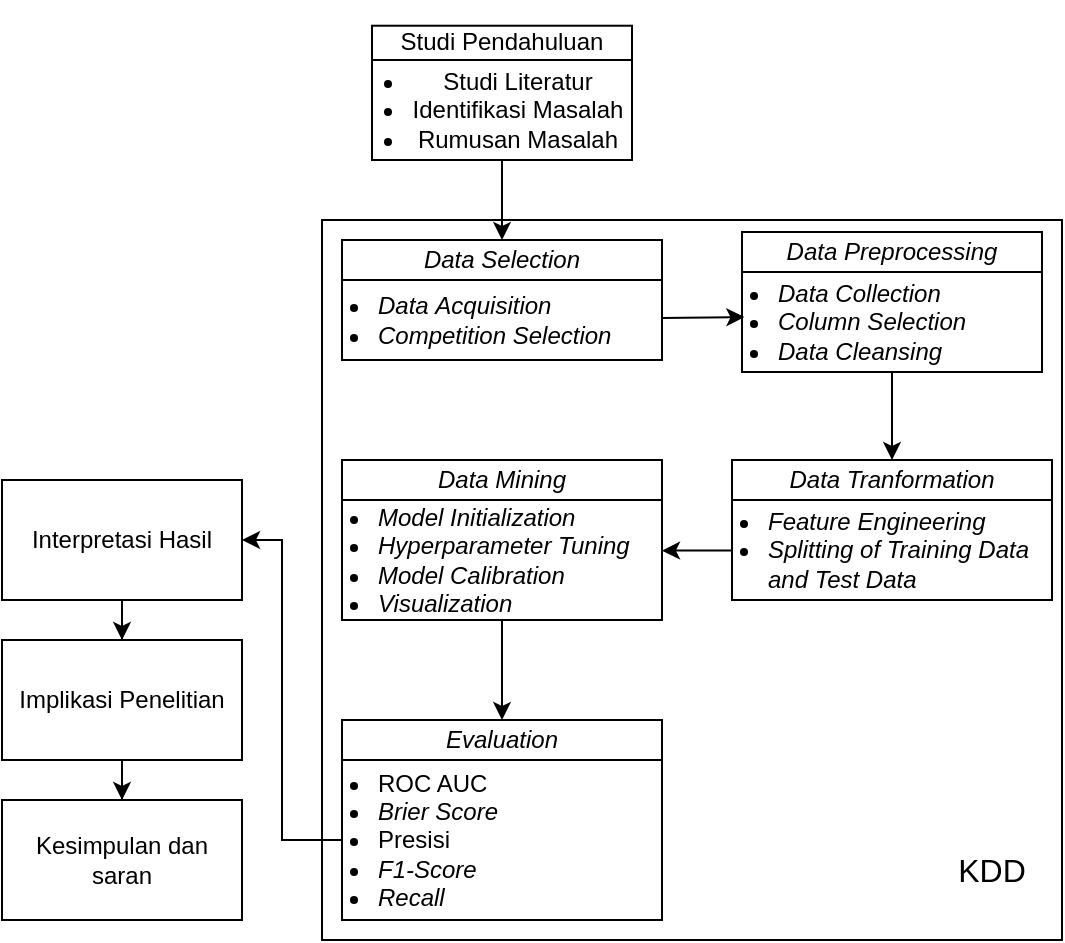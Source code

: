 <mxfile version="27.0.9">
  <diagram name="Page-1" id="-3GfilGTaR90cYOSTtcZ">
    <mxGraphModel dx="727" dy="441" grid="1" gridSize="10" guides="1" tooltips="1" connect="1" arrows="1" fold="1" page="1" pageScale="1" pageWidth="827" pageHeight="1169" math="0" shadow="0">
      <root>
        <mxCell id="0" />
        <mxCell id="1" parent="0" />
        <mxCell id="saLwknA0GXNG7D1MmVOP-2" value="" style="rounded=0;whiteSpace=wrap;html=1;fillColor=none;" parent="1" vertex="1">
          <mxGeometry x="350" y="360" width="370" height="360" as="geometry" />
        </mxCell>
        <mxCell id="8ibs3BHVswqHg6Q69FxU-11" style="edgeStyle=orthogonalEdgeStyle;rounded=0;orthogonalLoop=1;jettySize=auto;html=1;entryX=1;entryY=0.5;entryDx=0;entryDy=0;" parent="1" source="fY_PDfn8Z0zGqyVEPL1E-17" target="fY_PDfn8Z0zGqyVEPL1E-24" edge="1">
          <mxGeometry relative="1" as="geometry">
            <Array as="points">
              <mxPoint x="330" y="670" />
              <mxPoint x="330" y="520" />
            </Array>
          </mxGeometry>
        </mxCell>
        <mxCell id="fY_PDfn8Z0zGqyVEPL1E-23" value="" style="group;verticalAlign=top;align=left;" parent="1" vertex="1" connectable="0">
          <mxGeometry x="360" y="370" width="160" height="60" as="geometry" />
        </mxCell>
        <mxCell id="saLwknA0GXNG7D1MmVOP-8" value="&lt;i&gt;Data Selection&lt;/i&gt;" style="rounded=0;whiteSpace=wrap;html=1;fillColor=none;" parent="fY_PDfn8Z0zGqyVEPL1E-23" vertex="1">
          <mxGeometry width="160" height="20" as="geometry" />
        </mxCell>
        <mxCell id="saLwknA0GXNG7D1MmVOP-9" value="&lt;ul style=&quot;padding-left: 16px;&quot;&gt;&lt;li&gt;&lt;i style=&quot;background-color: transparent; color: light-dark(rgb(0, 0, 0), rgb(255, 255, 255));&quot;&gt;Data&amp;nbsp;Acquisition&lt;/i&gt;&lt;/li&gt;&lt;li&gt;&lt;i style=&quot;background-color: transparent; color: light-dark(rgb(0, 0, 0), rgb(255, 255, 255));&quot;&gt;Competition Selection&lt;/i&gt;&lt;/li&gt;&lt;/ul&gt;" style="rounded=0;whiteSpace=wrap;html=1;fillColor=none;align=left;verticalAlign=middle;labelPosition=center;verticalLabelPosition=middle;" parent="fY_PDfn8Z0zGqyVEPL1E-23" vertex="1">
          <mxGeometry y="20" width="160" height="40" as="geometry" />
        </mxCell>
        <mxCell id="fY_PDfn8Z0zGqyVEPL1E-27" style="edgeStyle=orthogonalEdgeStyle;rounded=0;orthogonalLoop=1;jettySize=auto;html=1;" parent="1" source="fY_PDfn8Z0zGqyVEPL1E-24" target="fY_PDfn8Z0zGqyVEPL1E-25" edge="1">
          <mxGeometry relative="1" as="geometry" />
        </mxCell>
        <mxCell id="fY_PDfn8Z0zGqyVEPL1E-24" value="Interpretasi Hasil" style="rounded=0;whiteSpace=wrap;html=1;fillColor=none;" parent="1" vertex="1">
          <mxGeometry x="190" y="490" width="120" height="60" as="geometry" />
        </mxCell>
        <mxCell id="_rzOTB0SLPU54-YsaPOa-13" value="" style="edgeStyle=orthogonalEdgeStyle;rounded=0;orthogonalLoop=1;jettySize=auto;html=1;" parent="1" source="fY_PDfn8Z0zGqyVEPL1E-25" target="_rzOTB0SLPU54-YsaPOa-12" edge="1">
          <mxGeometry relative="1" as="geometry" />
        </mxCell>
        <mxCell id="fY_PDfn8Z0zGqyVEPL1E-25" value="Implikasi Penelitian" style="rounded=0;whiteSpace=wrap;html=1;fillColor=none;" parent="1" vertex="1">
          <mxGeometry x="190" y="570" width="120" height="60" as="geometry" />
        </mxCell>
        <mxCell id="_rzOTB0SLPU54-YsaPOa-1" value="" style="group;labelPosition=center;verticalLabelPosition=top;align=center;verticalAlign=bottom;" parent="1" vertex="1" connectable="0">
          <mxGeometry x="375" y="250" width="130" height="80" as="geometry" />
        </mxCell>
        <mxCell id="_rzOTB0SLPU54-YsaPOa-2" value="Studi Pendahuluan" style="rounded=0;whiteSpace=wrap;html=1;fillColor=none;" parent="_rzOTB0SLPU54-YsaPOa-1" vertex="1">
          <mxGeometry y="12.86" width="130" height="17.143" as="geometry" />
        </mxCell>
        <mxCell id="_rzOTB0SLPU54-YsaPOa-3" value="&lt;ul style=&quot;padding-left: 16px;&quot;&gt;&lt;li&gt;&lt;span style=&quot;background-color: transparent; color: light-dark(rgb(0, 0, 0), rgb(255, 255, 255));&quot;&gt;Studi Literatur&lt;/span&gt;&lt;/li&gt;&lt;li&gt;&lt;span style=&quot;background-color: transparent; color: light-dark(rgb(0, 0, 0), rgb(255, 255, 255));&quot;&gt;Identifikasi Masalah&lt;/span&gt;&lt;/li&gt;&lt;li&gt;&lt;span style=&quot;background-color: transparent; color: light-dark(rgb(0, 0, 0), rgb(255, 255, 255));&quot;&gt;&lt;span style=&quot;text-align: center;&quot;&gt;Rumusan Masalah&lt;/span&gt;&lt;/span&gt;&lt;/li&gt;&lt;/ul&gt;" style="rounded=0;whiteSpace=wrap;html=1;fillColor=none;align=center;verticalAlign=middle;labelPosition=center;verticalLabelPosition=middle;" parent="_rzOTB0SLPU54-YsaPOa-1" vertex="1">
          <mxGeometry y="30" width="130" height="50" as="geometry" />
        </mxCell>
        <mxCell id="_rzOTB0SLPU54-YsaPOa-12" value="Kesimpulan dan saran" style="rounded=0;whiteSpace=wrap;html=1;fillColor=none;" parent="1" vertex="1">
          <mxGeometry x="190" y="650" width="120" height="60" as="geometry" />
        </mxCell>
        <mxCell id="_rzOTB0SLPU54-YsaPOa-14" value="KDD" style="text;html=1;align=center;verticalAlign=middle;whiteSpace=wrap;rounded=0;fontSize=16;" parent="1" vertex="1">
          <mxGeometry x="655" y="670" width="60" height="30" as="geometry" />
        </mxCell>
        <mxCell id="8ibs3BHVswqHg6Q69FxU-8" style="edgeStyle=orthogonalEdgeStyle;rounded=0;orthogonalLoop=1;jettySize=auto;html=1;entryX=0.5;entryY=0;entryDx=0;entryDy=0;" parent="1" source="saLwknA0GXNG7D1MmVOP-14" target="fY_PDfn8Z0zGqyVEPL1E-1" edge="1">
          <mxGeometry relative="1" as="geometry" />
        </mxCell>
        <mxCell id="8ibs3BHVswqHg6Q69FxU-10" style="edgeStyle=orthogonalEdgeStyle;rounded=0;orthogonalLoop=1;jettySize=auto;html=1;entryX=0.5;entryY=0;entryDx=0;entryDy=0;" parent="1" source="8ibs3BHVswqHg6Q69FxU-4" target="fY_PDfn8Z0zGqyVEPL1E-16" edge="1">
          <mxGeometry relative="1" as="geometry" />
        </mxCell>
        <mxCell id="x90xQHIDrnF--X3xd8_h-1" style="edgeStyle=orthogonalEdgeStyle;rounded=0;orthogonalLoop=1;jettySize=auto;html=1;entryX=0.5;entryY=0;entryDx=0;entryDy=0;" edge="1" parent="1" source="_rzOTB0SLPU54-YsaPOa-3" target="saLwknA0GXNG7D1MmVOP-8">
          <mxGeometry relative="1" as="geometry" />
        </mxCell>
        <mxCell id="x90xQHIDrnF--X3xd8_h-2" value="" style="endArrow=classic;html=1;rounded=0;entryX=0.008;entryY=0.451;entryDx=0;entryDy=0;entryPerimeter=0;exitX=1;exitY=0.474;exitDx=0;exitDy=0;exitPerimeter=0;" edge="1" parent="1" source="saLwknA0GXNG7D1MmVOP-9" target="saLwknA0GXNG7D1MmVOP-14">
          <mxGeometry width="50" height="50" relative="1" as="geometry">
            <mxPoint x="410" y="450" as="sourcePoint" />
            <mxPoint x="460" y="400" as="targetPoint" />
          </mxGeometry>
        </mxCell>
        <mxCell id="x90xQHIDrnF--X3xd8_h-3" value="" style="group;align=left;" vertex="1" connectable="0" parent="1">
          <mxGeometry x="560" y="366" width="150" height="70" as="geometry" />
        </mxCell>
        <mxCell id="saLwknA0GXNG7D1MmVOP-13" value="&lt;i&gt;Data Preprocessing&lt;/i&gt;" style="rounded=0;whiteSpace=wrap;html=1;fillColor=none;verticalAlign=middle;labelPosition=center;verticalLabelPosition=middle;align=center;" parent="x90xQHIDrnF--X3xd8_h-3" vertex="1">
          <mxGeometry width="150" height="20" as="geometry" />
        </mxCell>
        <mxCell id="saLwknA0GXNG7D1MmVOP-14" value="&lt;ul style=&quot;padding-left: 16px;&quot;&gt;&lt;li&gt;&lt;i&gt;Data Collection&lt;/i&gt;&lt;/li&gt;&lt;li&gt;&lt;i&gt;Column Selection&lt;/i&gt;&lt;/li&gt;&lt;li&gt;&lt;i&gt;Data&amp;nbsp;Cleansing&lt;/i&gt;&lt;/li&gt;&lt;/ul&gt;" style="rounded=0;fillColor=none;align=left;verticalAlign=middle;html=1;labelPosition=center;verticalLabelPosition=middle;" parent="x90xQHIDrnF--X3xd8_h-3" vertex="1">
          <mxGeometry y="20" width="150" height="50" as="geometry" />
        </mxCell>
        <mxCell id="x90xQHIDrnF--X3xd8_h-5" value="" style="group" vertex="1" connectable="0" parent="1">
          <mxGeometry x="360" y="480" width="160" height="80" as="geometry" />
        </mxCell>
        <mxCell id="8ibs3BHVswqHg6Q69FxU-4" value="&lt;ul style=&quot;padding-left: 16px;&quot;&gt;&lt;li&gt;&lt;i&gt;Model Initialization&lt;/i&gt;&lt;/li&gt;&lt;li&gt;&lt;i&gt;Hyperparameter Tuning&lt;/i&gt;&lt;/li&gt;&lt;li&gt;&lt;i&gt;Model Calibration&lt;/i&gt;&lt;/li&gt;&lt;li&gt;&lt;i&gt;Visualization&lt;/i&gt;&lt;/li&gt;&lt;/ul&gt;" style="rounded=0;whiteSpace=wrap;html=1;fillColor=none;verticalAlign=middle;align=left;labelPosition=center;verticalLabelPosition=middle;" parent="x90xQHIDrnF--X3xd8_h-5" vertex="1">
          <mxGeometry y="20" width="160" height="60" as="geometry" />
        </mxCell>
        <mxCell id="8ibs3BHVswqHg6Q69FxU-5" value="&lt;i&gt;Data Mining&lt;/i&gt;" style="rounded=0;whiteSpace=wrap;html=1;fillColor=none;" parent="x90xQHIDrnF--X3xd8_h-5" vertex="1">
          <mxGeometry width="160" height="20" as="geometry" />
        </mxCell>
        <mxCell id="x90xQHIDrnF--X3xd8_h-6" style="rounded=0;orthogonalLoop=1;jettySize=auto;html=1;entryX=1;entryY=0.422;entryDx=0;entryDy=0;entryPerimeter=0;" edge="1" parent="1" source="fY_PDfn8Z0zGqyVEPL1E-4" target="8ibs3BHVswqHg6Q69FxU-4">
          <mxGeometry relative="1" as="geometry" />
        </mxCell>
        <mxCell id="x90xQHIDrnF--X3xd8_h-7" value="" style="group" vertex="1" connectable="0" parent="1">
          <mxGeometry x="360" y="610" width="160" height="100" as="geometry" />
        </mxCell>
        <mxCell id="fY_PDfn8Z0zGqyVEPL1E-16" value="&lt;i&gt;Evaluation&lt;/i&gt;" style="rounded=0;whiteSpace=wrap;html=1;fillColor=none;" parent="x90xQHIDrnF--X3xd8_h-7" vertex="1">
          <mxGeometry width="160" height="20" as="geometry" />
        </mxCell>
        <mxCell id="fY_PDfn8Z0zGqyVEPL1E-17" value="&lt;ul style=&quot;padding-left: 16px;&quot;&gt;&lt;li&gt;ROC AUC&lt;/li&gt;&lt;li&gt;&lt;i&gt;Brier Score&lt;/i&gt;&lt;/li&gt;&lt;li&gt;&lt;span style=&quot;&quot;&gt;Presisi&lt;/span&gt;&lt;/li&gt;&lt;li&gt;&lt;span style=&quot;&quot;&gt;&lt;i&gt;F1-Score&lt;/i&gt;&lt;/span&gt;&lt;/li&gt;&lt;li&gt;&lt;span style=&quot;&quot;&gt;&lt;i&gt;Recall&lt;/i&gt;&lt;/span&gt;&lt;/li&gt;&lt;/ul&gt;" style="rounded=0;whiteSpace=wrap;html=1;fillColor=none;align=left;verticalAlign=middle;labelPosition=center;verticalLabelPosition=middle;" parent="x90xQHIDrnF--X3xd8_h-7" vertex="1">
          <mxGeometry y="20" width="160" height="80" as="geometry" />
        </mxCell>
        <mxCell id="fY_PDfn8Z0zGqyVEPL1E-4" value="&lt;ul style=&quot;padding-left: 16px;&quot;&gt;&lt;li&gt;&lt;i&gt;Feature Engineering&lt;/i&gt;&lt;/li&gt;&lt;li&gt;&lt;i&gt;Splitting of Training Data and Test Data&lt;/i&gt;&lt;/li&gt;&lt;/ul&gt;" style="rounded=0;whiteSpace=wrap;html=1;fillColor=none;verticalAlign=middle;align=left;labelPosition=center;verticalLabelPosition=middle;" parent="1" vertex="1">
          <mxGeometry x="555" y="500" width="160" height="50" as="geometry" />
        </mxCell>
        <mxCell id="fY_PDfn8Z0zGqyVEPL1E-1" value="&lt;i&gt;Data&amp;nbsp;Tranformation&lt;/i&gt;" style="rounded=0;whiteSpace=wrap;html=1;fillColor=none;" parent="1" vertex="1">
          <mxGeometry x="555" y="480" width="160" height="20" as="geometry" />
        </mxCell>
      </root>
    </mxGraphModel>
  </diagram>
</mxfile>
